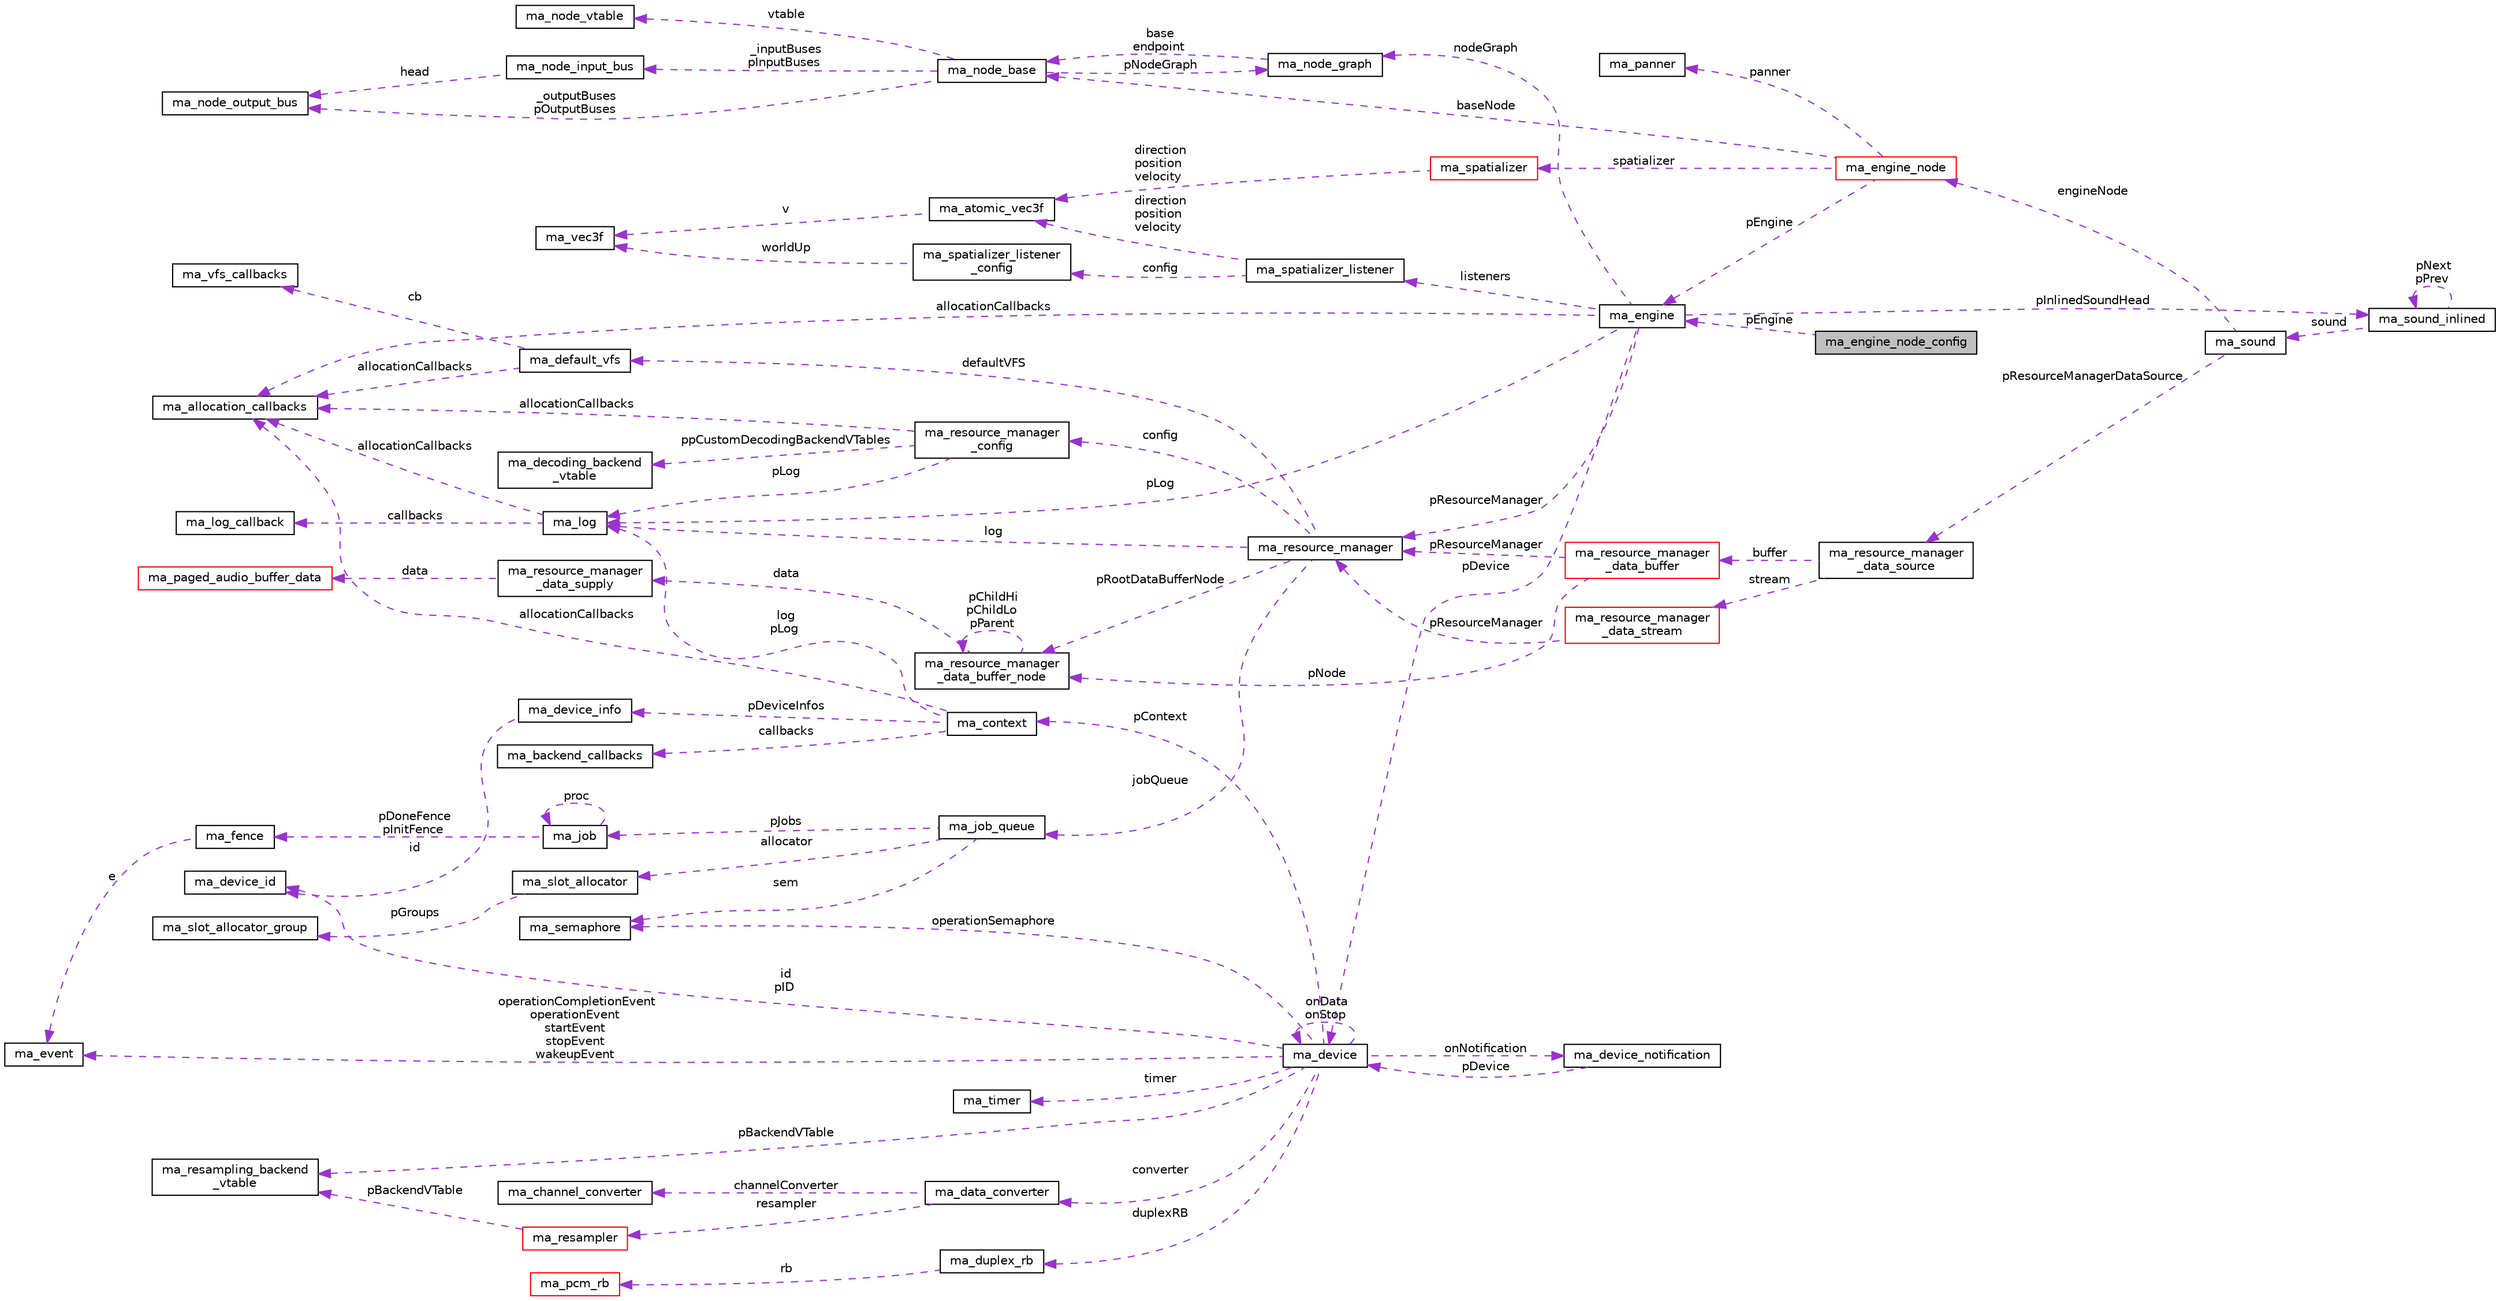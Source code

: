 digraph "ma_engine_node_config"
{
 // LATEX_PDF_SIZE
  edge [fontname="Helvetica",fontsize="10",labelfontname="Helvetica",labelfontsize="10"];
  node [fontname="Helvetica",fontsize="10",shape=record];
  rankdir="LR";
  Node1 [label="ma_engine_node_config",height=0.2,width=0.4,color="black", fillcolor="grey75", style="filled", fontcolor="black",tooltip=" "];
  Node2 -> Node1 [dir="back",color="darkorchid3",fontsize="10",style="dashed",label=" pEngine" ,fontname="Helvetica"];
  Node2 [label="ma_engine",height=0.2,width=0.4,color="black", fillcolor="white", style="filled",URL="$structma__engine.html",tooltip=" "];
  Node3 -> Node2 [dir="back",color="darkorchid3",fontsize="10",style="dashed",label=" pResourceManager" ,fontname="Helvetica"];
  Node3 [label="ma_resource_manager",height=0.2,width=0.4,color="black", fillcolor="white", style="filled",URL="$structma__resource__manager.html",tooltip=" "];
  Node4 -> Node3 [dir="back",color="darkorchid3",fontsize="10",style="dashed",label=" defaultVFS" ,fontname="Helvetica"];
  Node4 [label="ma_default_vfs",height=0.2,width=0.4,color="black", fillcolor="white", style="filled",URL="$structma__default__vfs.html",tooltip=" "];
  Node5 -> Node4 [dir="back",color="darkorchid3",fontsize="10",style="dashed",label=" cb" ,fontname="Helvetica"];
  Node5 [label="ma_vfs_callbacks",height=0.2,width=0.4,color="black", fillcolor="white", style="filled",URL="$structma__vfs__callbacks.html",tooltip=" "];
  Node6 -> Node4 [dir="back",color="darkorchid3",fontsize="10",style="dashed",label=" allocationCallbacks" ,fontname="Helvetica"];
  Node6 [label="ma_allocation_callbacks",height=0.2,width=0.4,color="black", fillcolor="white", style="filled",URL="$structma__allocation__callbacks.html",tooltip=" "];
  Node7 -> Node3 [dir="back",color="darkorchid3",fontsize="10",style="dashed",label=" jobQueue" ,fontname="Helvetica"];
  Node7 [label="ma_job_queue",height=0.2,width=0.4,color="black", fillcolor="white", style="filled",URL="$structma__job__queue.html",tooltip=" "];
  Node8 -> Node7 [dir="back",color="darkorchid3",fontsize="10",style="dashed",label=" sem" ,fontname="Helvetica"];
  Node8 [label="ma_semaphore",height=0.2,width=0.4,color="black", fillcolor="white", style="filled",URL="$structma__semaphore.html",tooltip=" "];
  Node9 -> Node7 [dir="back",color="darkorchid3",fontsize="10",style="dashed",label=" pJobs" ,fontname="Helvetica"];
  Node9 [label="ma_job",height=0.2,width=0.4,color="black", fillcolor="white", style="filled",URL="$structma__job.html",tooltip=" "];
  Node10 -> Node9 [dir="back",color="darkorchid3",fontsize="10",style="dashed",label=" pDoneFence\npInitFence" ,fontname="Helvetica"];
  Node10 [label="ma_fence",height=0.2,width=0.4,color="black", fillcolor="white", style="filled",URL="$structma__fence.html",tooltip=" "];
  Node11 -> Node10 [dir="back",color="darkorchid3",fontsize="10",style="dashed",label=" e" ,fontname="Helvetica"];
  Node11 [label="ma_event",height=0.2,width=0.4,color="black", fillcolor="white", style="filled",URL="$structma__event.html",tooltip=" "];
  Node9 -> Node9 [dir="back",color="darkorchid3",fontsize="10",style="dashed",label=" proc" ,fontname="Helvetica"];
  Node12 -> Node7 [dir="back",color="darkorchid3",fontsize="10",style="dashed",label=" allocator" ,fontname="Helvetica"];
  Node12 [label="ma_slot_allocator",height=0.2,width=0.4,color="black", fillcolor="white", style="filled",URL="$structma__slot__allocator.html",tooltip=" "];
  Node13 -> Node12 [dir="back",color="darkorchid3",fontsize="10",style="dashed",label=" pGroups" ,fontname="Helvetica"];
  Node13 [label="ma_slot_allocator_group",height=0.2,width=0.4,color="black", fillcolor="white", style="filled",URL="$structma__slot__allocator__group.html",tooltip=" "];
  Node14 -> Node3 [dir="back",color="darkorchid3",fontsize="10",style="dashed",label=" pRootDataBufferNode" ,fontname="Helvetica"];
  Node14 [label="ma_resource_manager\l_data_buffer_node",height=0.2,width=0.4,color="black", fillcolor="white", style="filled",URL="$structma__resource__manager__data__buffer__node.html",tooltip=" "];
  Node15 -> Node14 [dir="back",color="darkorchid3",fontsize="10",style="dashed",label=" data" ,fontname="Helvetica"];
  Node15 [label="ma_resource_manager\l_data_supply",height=0.2,width=0.4,color="black", fillcolor="white", style="filled",URL="$structma__resource__manager__data__supply.html",tooltip=" "];
  Node16 -> Node15 [dir="back",color="darkorchid3",fontsize="10",style="dashed",label=" data" ,fontname="Helvetica"];
  Node16 [label="ma_paged_audio_buffer_data",height=0.2,width=0.4,color="red", fillcolor="white", style="filled",URL="$structma__paged__audio__buffer__data.html",tooltip=" "];
  Node14 -> Node14 [dir="back",color="darkorchid3",fontsize="10",style="dashed",label=" pChildHi\npChildLo\npParent" ,fontname="Helvetica"];
  Node18 -> Node3 [dir="back",color="darkorchid3",fontsize="10",style="dashed",label=" log" ,fontname="Helvetica"];
  Node18 [label="ma_log",height=0.2,width=0.4,color="black", fillcolor="white", style="filled",URL="$structma__log.html",tooltip=" "];
  Node6 -> Node18 [dir="back",color="darkorchid3",fontsize="10",style="dashed",label=" allocationCallbacks" ,fontname="Helvetica"];
  Node19 -> Node18 [dir="back",color="darkorchid3",fontsize="10",style="dashed",label=" callbacks" ,fontname="Helvetica"];
  Node19 [label="ma_log_callback",height=0.2,width=0.4,color="black", fillcolor="white", style="filled",URL="$structma__log__callback.html",tooltip=" "];
  Node20 -> Node3 [dir="back",color="darkorchid3",fontsize="10",style="dashed",label=" config" ,fontname="Helvetica"];
  Node20 [label="ma_resource_manager\l_config",height=0.2,width=0.4,color="black", fillcolor="white", style="filled",URL="$structma__resource__manager__config.html",tooltip=" "];
  Node21 -> Node20 [dir="back",color="darkorchid3",fontsize="10",style="dashed",label=" ppCustomDecodingBackendVTables" ,fontname="Helvetica"];
  Node21 [label="ma_decoding_backend\l_vtable",height=0.2,width=0.4,color="black", fillcolor="white", style="filled",URL="$structma__decoding__backend__vtable.html",tooltip=" "];
  Node6 -> Node20 [dir="back",color="darkorchid3",fontsize="10",style="dashed",label=" allocationCallbacks" ,fontname="Helvetica"];
  Node18 -> Node20 [dir="back",color="darkorchid3",fontsize="10",style="dashed",label=" pLog" ,fontname="Helvetica"];
  Node6 -> Node2 [dir="back",color="darkorchid3",fontsize="10",style="dashed",label=" allocationCallbacks" ,fontname="Helvetica"];
  Node18 -> Node2 [dir="back",color="darkorchid3",fontsize="10",style="dashed",label=" pLog" ,fontname="Helvetica"];
  Node22 -> Node2 [dir="back",color="darkorchid3",fontsize="10",style="dashed",label=" nodeGraph" ,fontname="Helvetica"];
  Node22 [label="ma_node_graph",height=0.2,width=0.4,color="black", fillcolor="white", style="filled",URL="$structma__node__graph.html",tooltip=" "];
  Node23 -> Node22 [dir="back",color="darkorchid3",fontsize="10",style="dashed",label=" base\nendpoint" ,fontname="Helvetica"];
  Node23 [label="ma_node_base",height=0.2,width=0.4,color="black", fillcolor="white", style="filled",URL="$structma__node__base.html",tooltip=" "];
  Node24 -> Node23 [dir="back",color="darkorchid3",fontsize="10",style="dashed",label=" vtable" ,fontname="Helvetica"];
  Node24 [label="ma_node_vtable",height=0.2,width=0.4,color="black", fillcolor="white", style="filled",URL="$structma__node__vtable.html",tooltip=" "];
  Node25 -> Node23 [dir="back",color="darkorchid3",fontsize="10",style="dashed",label=" _inputBuses\npInputBuses" ,fontname="Helvetica"];
  Node25 [label="ma_node_input_bus",height=0.2,width=0.4,color="black", fillcolor="white", style="filled",URL="$structma__node__input__bus.html",tooltip=" "];
  Node26 -> Node25 [dir="back",color="darkorchid3",fontsize="10",style="dashed",label=" head" ,fontname="Helvetica"];
  Node26 [label="ma_node_output_bus",height=0.2,width=0.4,color="black", fillcolor="white", style="filled",URL="$structma__node__output__bus.html",tooltip=" "];
  Node26 -> Node23 [dir="back",color="darkorchid3",fontsize="10",style="dashed",label=" _outputBuses\npOutputBuses" ,fontname="Helvetica"];
  Node22 -> Node23 [dir="back",color="darkorchid3",fontsize="10",style="dashed",label=" pNodeGraph" ,fontname="Helvetica"];
  Node27 -> Node2 [dir="back",color="darkorchid3",fontsize="10",style="dashed",label=" pInlinedSoundHead" ,fontname="Helvetica"];
  Node27 [label="ma_sound_inlined",height=0.2,width=0.4,color="black", fillcolor="white", style="filled",URL="$structma__sound__inlined.html",tooltip=" "];
  Node28 -> Node27 [dir="back",color="darkorchid3",fontsize="10",style="dashed",label=" sound" ,fontname="Helvetica"];
  Node28 [label="ma_sound",height=0.2,width=0.4,color="black", fillcolor="white", style="filled",URL="$structma__sound.html",tooltip=" "];
  Node29 -> Node28 [dir="back",color="darkorchid3",fontsize="10",style="dashed",label=" pResourceManagerDataSource" ,fontname="Helvetica"];
  Node29 [label="ma_resource_manager\l_data_source",height=0.2,width=0.4,color="black", fillcolor="white", style="filled",URL="$structma__resource__manager__data__source.html",tooltip=" "];
  Node30 -> Node29 [dir="back",color="darkorchid3",fontsize="10",style="dashed",label=" stream" ,fontname="Helvetica"];
  Node30 [label="ma_resource_manager\l_data_stream",height=0.2,width=0.4,color="red", fillcolor="white", style="filled",URL="$structma__resource__manager__data__stream.html",tooltip=" "];
  Node3 -> Node30 [dir="back",color="darkorchid3",fontsize="10",style="dashed",label=" pResourceManager" ,fontname="Helvetica"];
  Node45 -> Node29 [dir="back",color="darkorchid3",fontsize="10",style="dashed",label=" buffer" ,fontname="Helvetica"];
  Node45 [label="ma_resource_manager\l_data_buffer",height=0.2,width=0.4,color="red", fillcolor="white", style="filled",URL="$structma__resource__manager__data__buffer.html",tooltip=" "];
  Node3 -> Node45 [dir="back",color="darkorchid3",fontsize="10",style="dashed",label=" pResourceManager" ,fontname="Helvetica"];
  Node14 -> Node45 [dir="back",color="darkorchid3",fontsize="10",style="dashed",label=" pNode" ,fontname="Helvetica"];
  Node49 -> Node28 [dir="back",color="darkorchid3",fontsize="10",style="dashed",label=" engineNode" ,fontname="Helvetica"];
  Node49 [label="ma_engine_node",height=0.2,width=0.4,color="red", fillcolor="white", style="filled",URL="$structma__engine__node.html",tooltip=" "];
  Node50 -> Node49 [dir="back",color="darkorchid3",fontsize="10",style="dashed",label=" panner" ,fontname="Helvetica"];
  Node50 [label="ma_panner",height=0.2,width=0.4,color="black", fillcolor="white", style="filled",URL="$structma__panner.html",tooltip=" "];
  Node2 -> Node49 [dir="back",color="darkorchid3",fontsize="10",style="dashed",label=" pEngine" ,fontname="Helvetica"];
  Node51 -> Node49 [dir="back",color="darkorchid3",fontsize="10",style="dashed",label=" spatializer" ,fontname="Helvetica"];
  Node51 [label="ma_spatializer",height=0.2,width=0.4,color="red", fillcolor="white", style="filled",URL="$structma__spatializer.html",tooltip=" "];
  Node54 -> Node51 [dir="back",color="darkorchid3",fontsize="10",style="dashed",label=" direction\nposition\nvelocity" ,fontname="Helvetica"];
  Node54 [label="ma_atomic_vec3f",height=0.2,width=0.4,color="black", fillcolor="white", style="filled",URL="$structma__atomic__vec3f.html",tooltip=" "];
  Node55 -> Node54 [dir="back",color="darkorchid3",fontsize="10",style="dashed",label=" v" ,fontname="Helvetica"];
  Node55 [label="ma_vec3f",height=0.2,width=0.4,color="black", fillcolor="white", style="filled",URL="$structma__vec3f.html",tooltip=" "];
  Node23 -> Node49 [dir="back",color="darkorchid3",fontsize="10",style="dashed",label=" baseNode" ,fontname="Helvetica"];
  Node27 -> Node27 [dir="back",color="darkorchid3",fontsize="10",style="dashed",label=" pNext\npPrev" ,fontname="Helvetica"];
  Node58 -> Node2 [dir="back",color="darkorchid3",fontsize="10",style="dashed",label=" listeners" ,fontname="Helvetica"];
  Node58 [label="ma_spatializer_listener",height=0.2,width=0.4,color="black", fillcolor="white", style="filled",URL="$structma__spatializer__listener.html",tooltip=" "];
  Node59 -> Node58 [dir="back",color="darkorchid3",fontsize="10",style="dashed",label=" config" ,fontname="Helvetica"];
  Node59 [label="ma_spatializer_listener\l_config",height=0.2,width=0.4,color="black", fillcolor="white", style="filled",URL="$structma__spatializer__listener__config.html",tooltip=" "];
  Node55 -> Node59 [dir="back",color="darkorchid3",fontsize="10",style="dashed",label=" worldUp" ,fontname="Helvetica"];
  Node54 -> Node58 [dir="back",color="darkorchid3",fontsize="10",style="dashed",label=" direction\nposition\nvelocity" ,fontname="Helvetica"];
  Node60 -> Node2 [dir="back",color="darkorchid3",fontsize="10",style="dashed",label=" pDevice" ,fontname="Helvetica"];
  Node60 [label="ma_device",height=0.2,width=0.4,color="black", fillcolor="white", style="filled",URL="$structma__device.html",tooltip=" "];
  Node36 -> Node60 [dir="back",color="darkorchid3",fontsize="10",style="dashed",label=" pBackendVTable" ,fontname="Helvetica"];
  Node36 [label="ma_resampling_backend\l_vtable",height=0.2,width=0.4,color="black", fillcolor="white", style="filled",URL="$structma__resampling__backend__vtable.html",tooltip=" "];
  Node8 -> Node60 [dir="back",color="darkorchid3",fontsize="10",style="dashed",label=" operationSemaphore" ,fontname="Helvetica"];
  Node61 -> Node60 [dir="back",color="darkorchid3",fontsize="10",style="dashed",label=" pContext" ,fontname="Helvetica"];
  Node61 [label="ma_context",height=0.2,width=0.4,color="black", fillcolor="white", style="filled",URL="$structma__context.html",tooltip=" "];
  Node62 -> Node61 [dir="back",color="darkorchid3",fontsize="10",style="dashed",label=" pDeviceInfos" ,fontname="Helvetica"];
  Node62 [label="ma_device_info",height=0.2,width=0.4,color="black", fillcolor="white", style="filled",URL="$structma__device__info.html",tooltip=" "];
  Node63 -> Node62 [dir="back",color="darkorchid3",fontsize="10",style="dashed",label=" id" ,fontname="Helvetica"];
  Node63 [label="ma_device_id",height=0.2,width=0.4,color="black", fillcolor="white", style="filled",URL="$unionma__device__id.html",tooltip=" "];
  Node6 -> Node61 [dir="back",color="darkorchid3",fontsize="10",style="dashed",label=" allocationCallbacks" ,fontname="Helvetica"];
  Node18 -> Node61 [dir="back",color="darkorchid3",fontsize="10",style="dashed",label=" log\npLog" ,fontname="Helvetica"];
  Node64 -> Node61 [dir="back",color="darkorchid3",fontsize="10",style="dashed",label=" callbacks" ,fontname="Helvetica"];
  Node64 [label="ma_backend_callbacks",height=0.2,width=0.4,color="black", fillcolor="white", style="filled",URL="$structma__backend__callbacks.html",tooltip=" "];
  Node65 -> Node60 [dir="back",color="darkorchid3",fontsize="10",style="dashed",label=" timer" ,fontname="Helvetica"];
  Node65 [label="ma_timer",height=0.2,width=0.4,color="black", fillcolor="white", style="filled",URL="$unionma__timer.html",tooltip=" "];
  Node34 -> Node60 [dir="back",color="darkorchid3",fontsize="10",style="dashed",label=" converter" ,fontname="Helvetica"];
  Node34 [label="ma_data_converter",height=0.2,width=0.4,color="black", fillcolor="white", style="filled",URL="$structma__data__converter.html",tooltip=" "];
  Node35 -> Node34 [dir="back",color="darkorchid3",fontsize="10",style="dashed",label=" resampler" ,fontname="Helvetica"];
  Node35 [label="ma_resampler",height=0.2,width=0.4,color="red", fillcolor="white", style="filled",URL="$structma__resampler.html",tooltip=" "];
  Node36 -> Node35 [dir="back",color="darkorchid3",fontsize="10",style="dashed",label=" pBackendVTable" ,fontname="Helvetica"];
  Node44 -> Node34 [dir="back",color="darkorchid3",fontsize="10",style="dashed",label=" channelConverter" ,fontname="Helvetica"];
  Node44 [label="ma_channel_converter",height=0.2,width=0.4,color="black", fillcolor="white", style="filled",URL="$structma__channel__converter.html",tooltip=" "];
  Node63 -> Node60 [dir="back",color="darkorchid3",fontsize="10",style="dashed",label=" id\npID" ,fontname="Helvetica"];
  Node11 -> Node60 [dir="back",color="darkorchid3",fontsize="10",style="dashed",label=" operationCompletionEvent\noperationEvent\nstartEvent\nstopEvent\nwakeupEvent" ,fontname="Helvetica"];
  Node66 -> Node60 [dir="back",color="darkorchid3",fontsize="10",style="dashed",label=" onNotification" ,fontname="Helvetica"];
  Node66 [label="ma_device_notification",height=0.2,width=0.4,color="black", fillcolor="white", style="filled",URL="$structma__device__notification.html",tooltip=" "];
  Node60 -> Node66 [dir="back",color="darkorchid3",fontsize="10",style="dashed",label=" pDevice" ,fontname="Helvetica"];
  Node67 -> Node60 [dir="back",color="darkorchid3",fontsize="10",style="dashed",label=" duplexRB" ,fontname="Helvetica"];
  Node67 [label="ma_duplex_rb",height=0.2,width=0.4,color="black", fillcolor="white", style="filled",URL="$structma__duplex__rb.html",tooltip=" "];
  Node68 -> Node67 [dir="back",color="darkorchid3",fontsize="10",style="dashed",label=" rb" ,fontname="Helvetica"];
  Node68 [label="ma_pcm_rb",height=0.2,width=0.4,color="red", fillcolor="white", style="filled",URL="$structma__pcm__rb.html",tooltip=" "];
  Node60 -> Node60 [dir="back",color="darkorchid3",fontsize="10",style="dashed",label=" onData\nonStop" ,fontname="Helvetica"];
}
